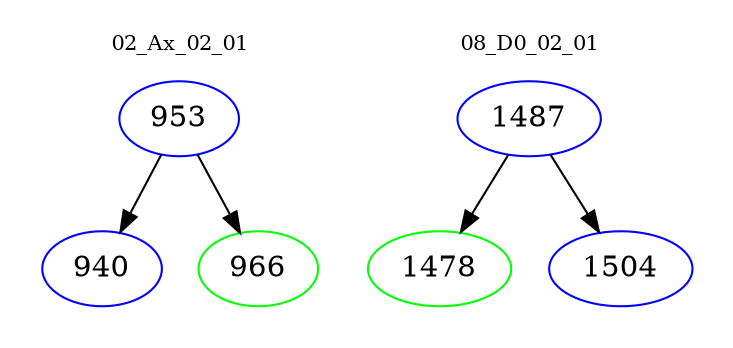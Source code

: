 digraph{
subgraph cluster_0 {
color = white
label = "02_Ax_02_01";
fontsize=10;
T0_953 [label="953", color="blue"]
T0_953 -> T0_940 [color="black"]
T0_940 [label="940", color="blue"]
T0_953 -> T0_966 [color="black"]
T0_966 [label="966", color="green"]
}
subgraph cluster_1 {
color = white
label = "08_D0_02_01";
fontsize=10;
T1_1487 [label="1487", color="blue"]
T1_1487 -> T1_1478 [color="black"]
T1_1478 [label="1478", color="green"]
T1_1487 -> T1_1504 [color="black"]
T1_1504 [label="1504", color="blue"]
}
}
